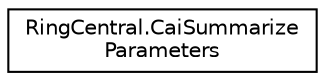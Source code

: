 digraph "Graphical Class Hierarchy"
{
 // LATEX_PDF_SIZE
  edge [fontname="Helvetica",fontsize="10",labelfontname="Helvetica",labelfontsize="10"];
  node [fontname="Helvetica",fontsize="10",shape=record];
  rankdir="LR";
  Node0 [label="RingCentral.CaiSummarize\lParameters",height=0.2,width=0.4,color="black", fillcolor="white", style="filled",URL="$classRingCentral_1_1CaiSummarizeParameters.html",tooltip="Query parameters for operation caiSummarize"];
}
